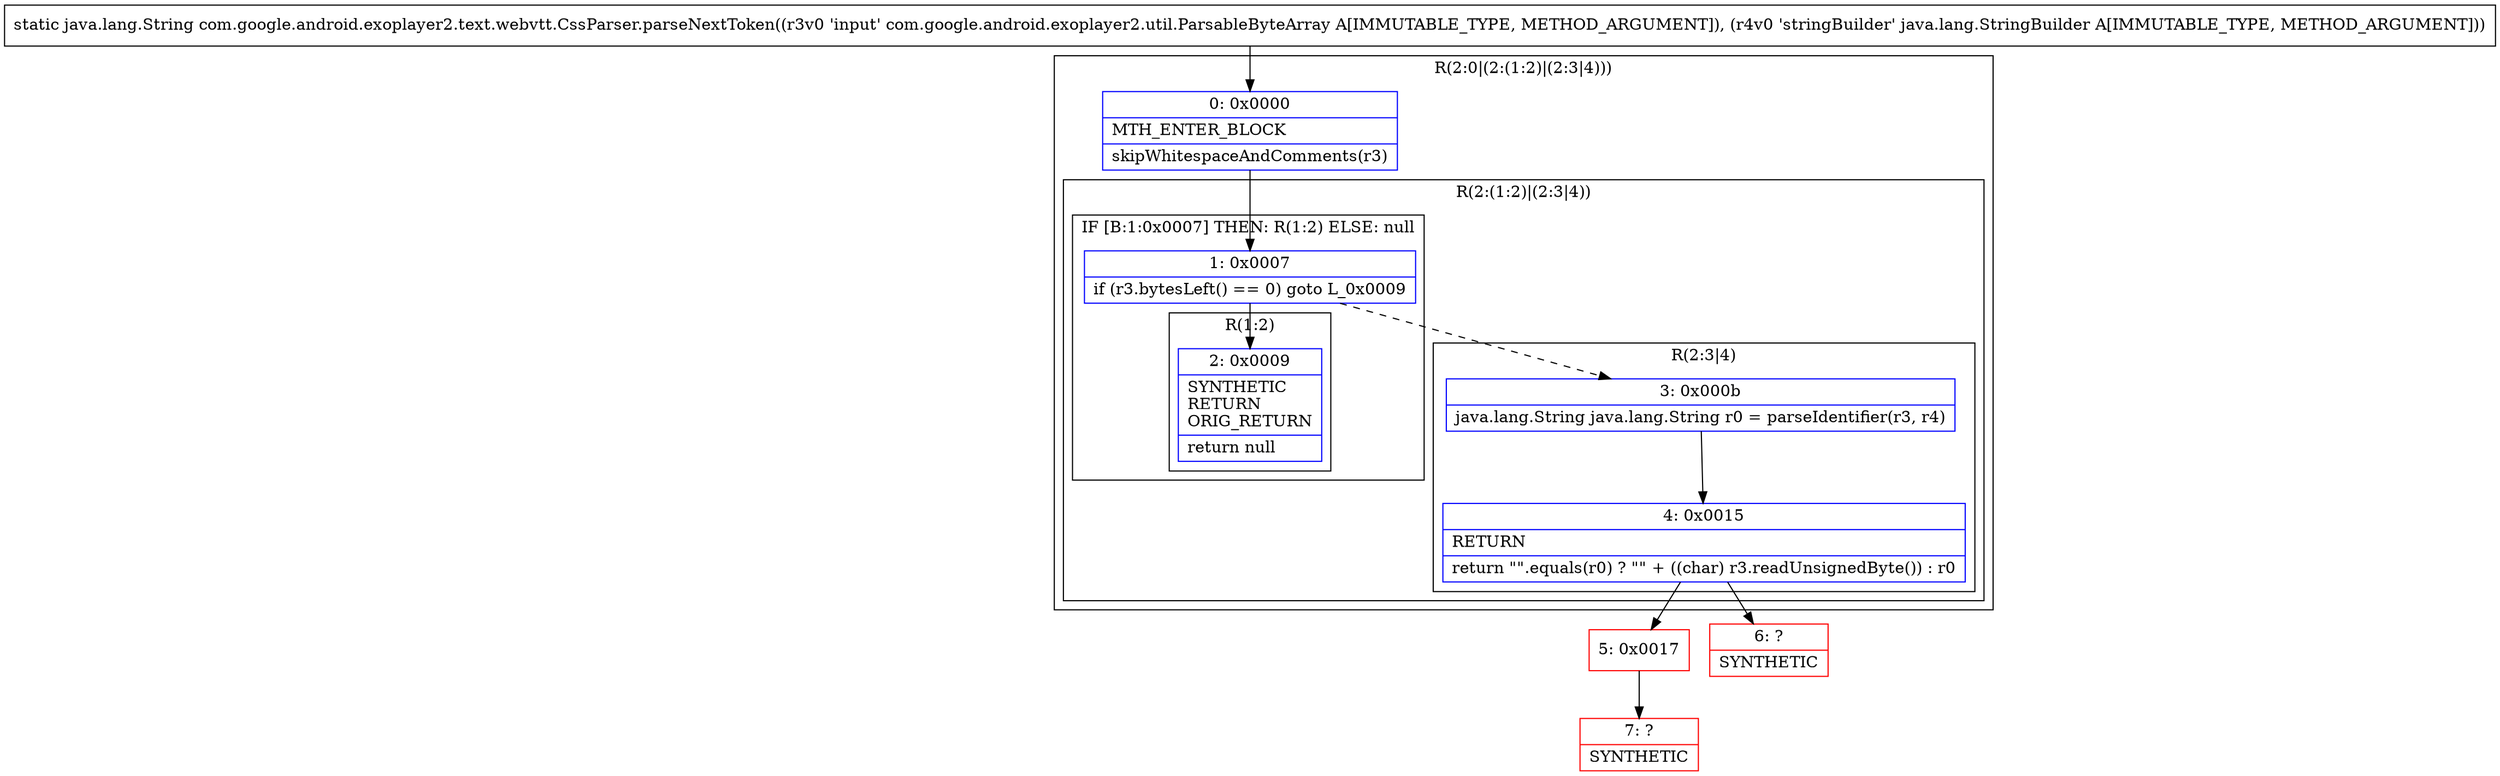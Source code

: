 digraph "CFG forcom.google.android.exoplayer2.text.webvtt.CssParser.parseNextToken(Lcom\/google\/android\/exoplayer2\/util\/ParsableByteArray;Ljava\/lang\/StringBuilder;)Ljava\/lang\/String;" {
subgraph cluster_Region_853037620 {
label = "R(2:0|(2:(1:2)|(2:3|4)))";
node [shape=record,color=blue];
Node_0 [shape=record,label="{0\:\ 0x0000|MTH_ENTER_BLOCK\l|skipWhitespaceAndComments(r3)\l}"];
subgraph cluster_Region_1353645124 {
label = "R(2:(1:2)|(2:3|4))";
node [shape=record,color=blue];
subgraph cluster_IfRegion_711323224 {
label = "IF [B:1:0x0007] THEN: R(1:2) ELSE: null";
node [shape=record,color=blue];
Node_1 [shape=record,label="{1\:\ 0x0007|if (r3.bytesLeft() == 0) goto L_0x0009\l}"];
subgraph cluster_Region_620366820 {
label = "R(1:2)";
node [shape=record,color=blue];
Node_2 [shape=record,label="{2\:\ 0x0009|SYNTHETIC\lRETURN\lORIG_RETURN\l|return null\l}"];
}
}
subgraph cluster_Region_1879116940 {
label = "R(2:3|4)";
node [shape=record,color=blue];
Node_3 [shape=record,label="{3\:\ 0x000b|java.lang.String java.lang.String r0 = parseIdentifier(r3, r4)\l}"];
Node_4 [shape=record,label="{4\:\ 0x0015|RETURN\l|return \"\".equals(r0) ? \"\" + ((char) r3.readUnsignedByte()) : r0\l}"];
}
}
}
Node_5 [shape=record,color=red,label="{5\:\ 0x0017}"];
Node_6 [shape=record,color=red,label="{6\:\ ?|SYNTHETIC\l}"];
Node_7 [shape=record,color=red,label="{7\:\ ?|SYNTHETIC\l}"];
MethodNode[shape=record,label="{static java.lang.String com.google.android.exoplayer2.text.webvtt.CssParser.parseNextToken((r3v0 'input' com.google.android.exoplayer2.util.ParsableByteArray A[IMMUTABLE_TYPE, METHOD_ARGUMENT]), (r4v0 'stringBuilder' java.lang.StringBuilder A[IMMUTABLE_TYPE, METHOD_ARGUMENT])) }"];
MethodNode -> Node_0;
Node_0 -> Node_1;
Node_1 -> Node_2;
Node_1 -> Node_3[style=dashed];
Node_3 -> Node_4;
Node_4 -> Node_5;
Node_4 -> Node_6;
Node_5 -> Node_7;
}

